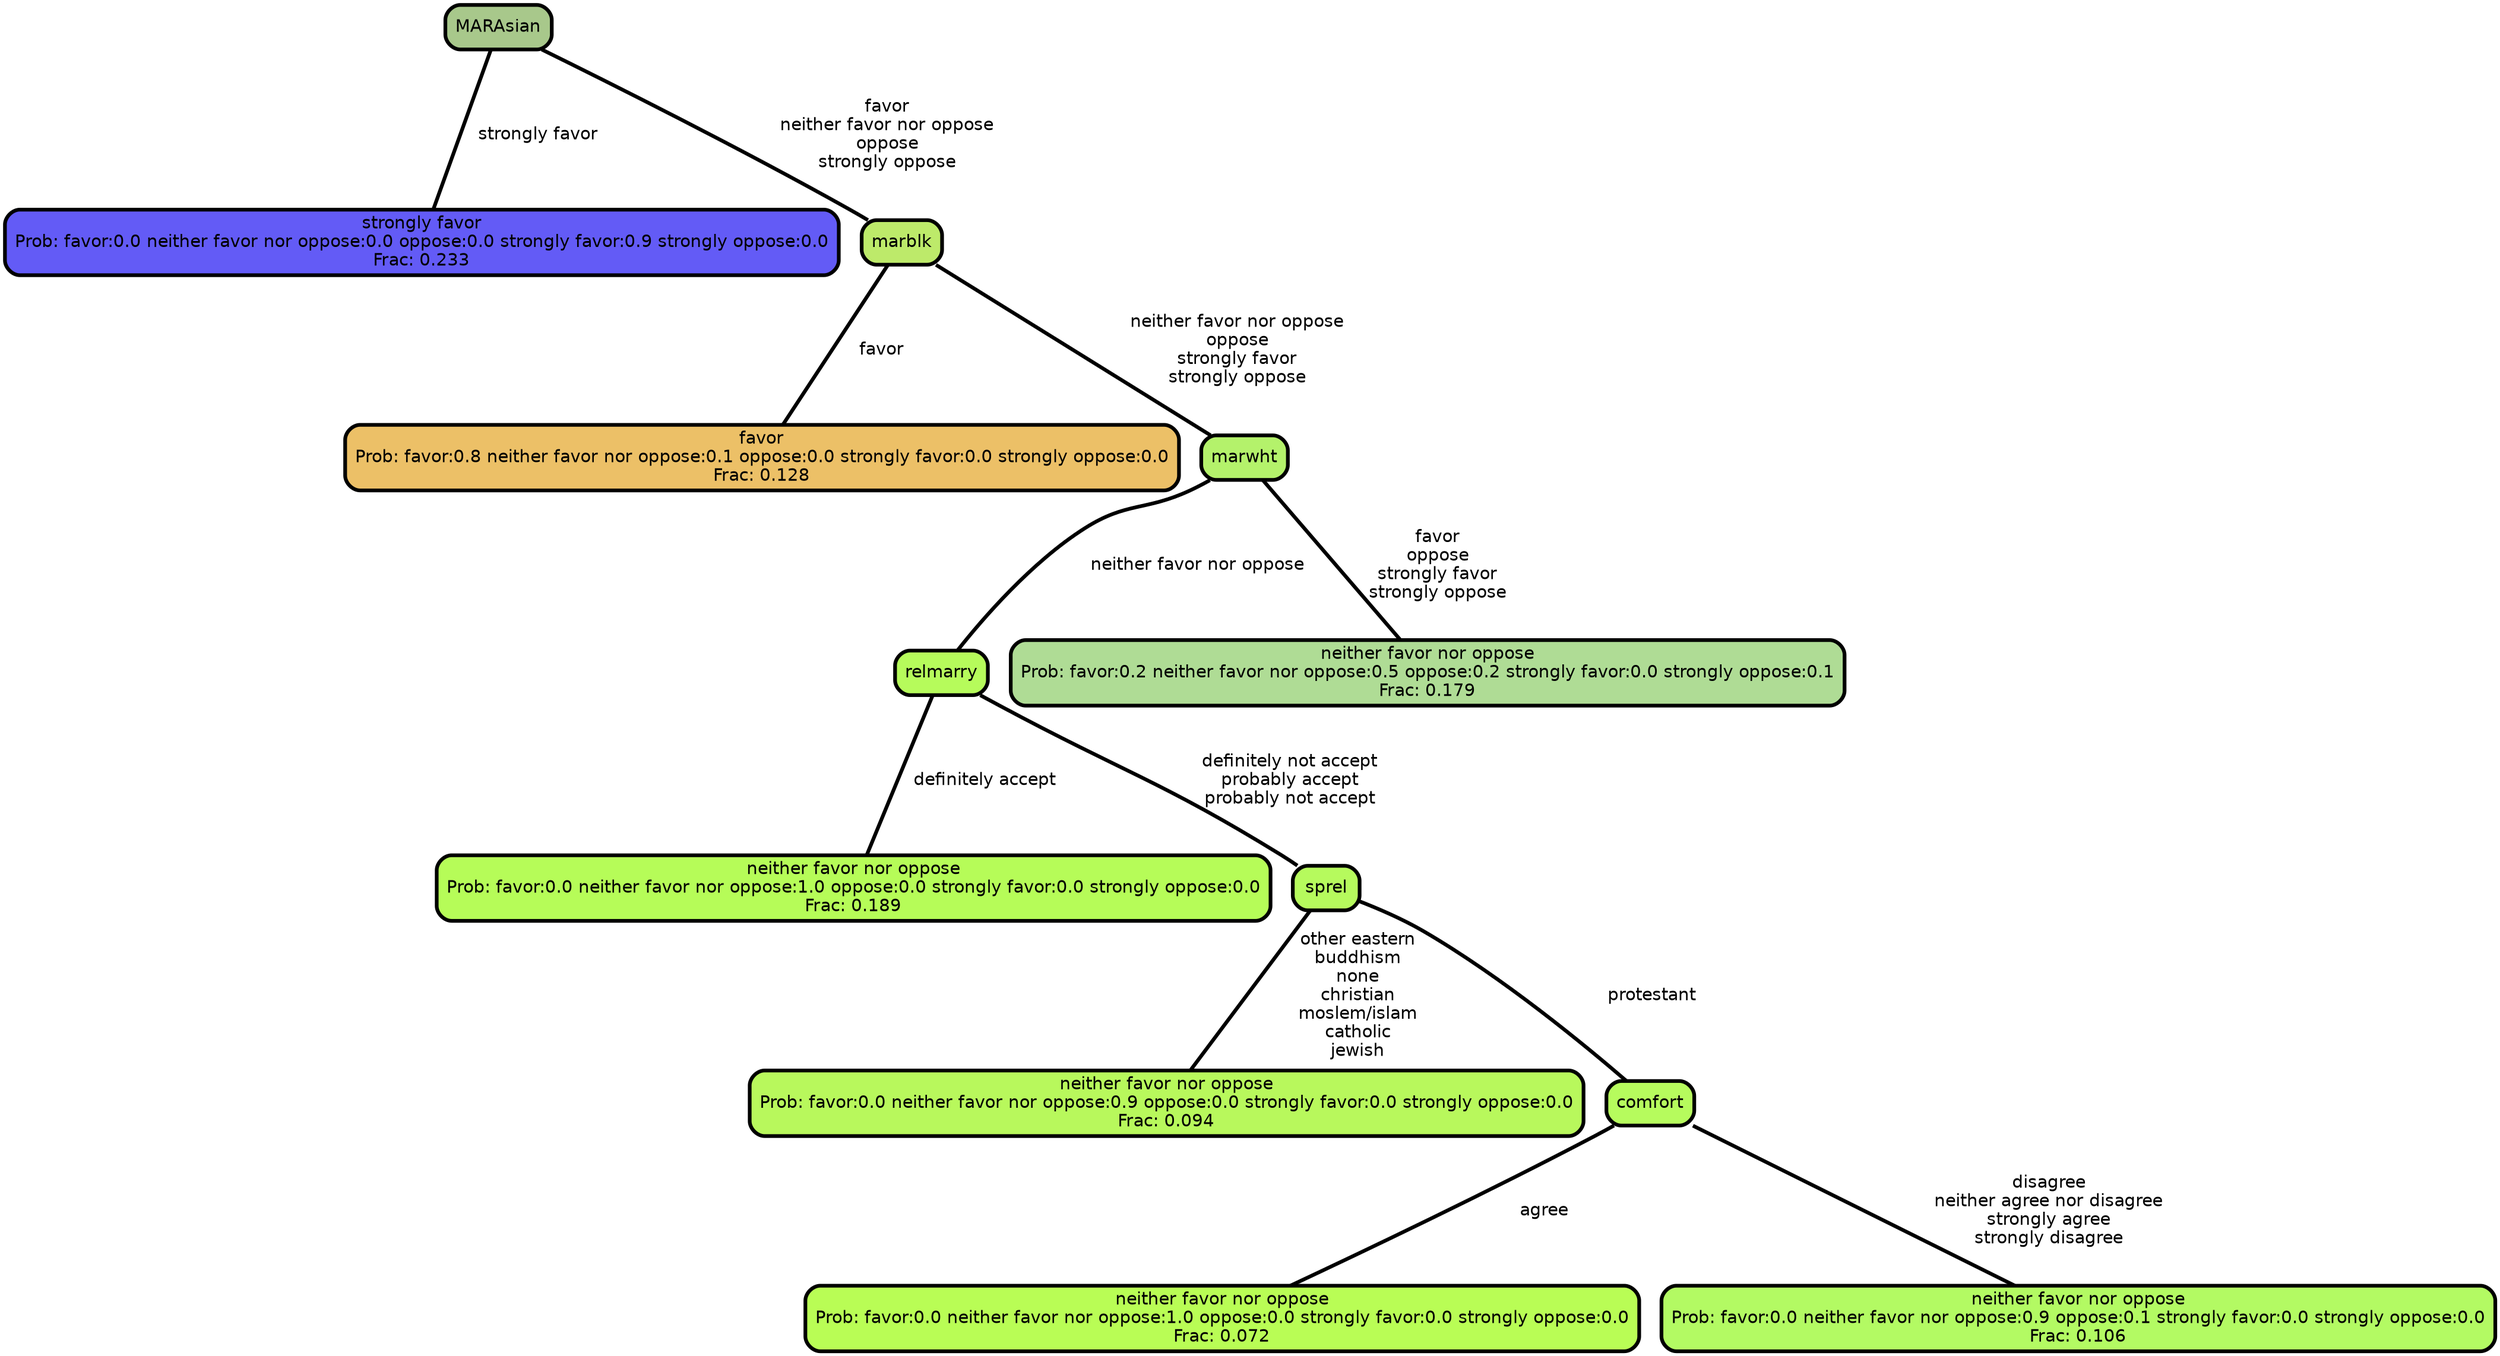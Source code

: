 graph Tree {
node [shape=box, style="filled, rounded",color="black",penwidth="3",fontcolor="black",                 fontname=helvetica] ;
graph [ranksep="0 equally", splines=straight,                 bgcolor=transparent, dpi=200] ;
edge [fontname=helvetica, color=black] ;
0 [label="strongly favor
Prob: favor:0.0 neither favor nor oppose:0.0 oppose:0.0 strongly favor:0.9 strongly oppose:0.0
Frac: 0.233", fillcolor="#635bf6"] ;
1 [label="MARAsian", fillcolor="#a8c88b"] ;
2 [label="favor
Prob: favor:0.8 neither favor nor oppose:0.1 oppose:0.0 strongly favor:0.0 strongly oppose:0.0
Frac: 0.128", fillcolor="#ecc067"] ;
3 [label="marblk", fillcolor="#bdea6a"] ;
4 [label="neither favor nor oppose
Prob: favor:0.0 neither favor nor oppose:1.0 oppose:0.0 strongly favor:0.0 strongly oppose:0.0
Frac: 0.189", fillcolor="#b6fc58"] ;
5 [label="relmarry", fillcolor="#b6fb5b"] ;
6 [label="neither favor nor oppose
Prob: favor:0.0 neither favor nor oppose:0.9 oppose:0.0 strongly favor:0.0 strongly oppose:0.0
Frac: 0.094", fillcolor="#b8f85c"] ;
7 [label="sprel", fillcolor="#b6fa5d"] ;
8 [label="neither favor nor oppose
Prob: favor:0.0 neither favor nor oppose:1.0 oppose:0.0 strongly favor:0.0 strongly oppose:0.0
Frac: 0.072", fillcolor="#b9fd55"] ;
9 [label="comfort", fillcolor="#b6fb5d"] ;
10 [label="neither favor nor oppose
Prob: favor:0.0 neither favor nor oppose:0.9 oppose:0.1 strongly favor:0.0 strongly oppose:0.0
Frac: 0.106", fillcolor="#b3fa63"] ;
11 [label="marwht", fillcolor="#b4f26b"] ;
12 [label="neither favor nor oppose
Prob: favor:0.2 neither favor nor oppose:0.5 oppose:0.2 strongly favor:0.0 strongly oppose:0.1
Frac: 0.179", fillcolor="#afdc95"] ;
1 -- 0 [label=" strongly favor",penwidth=3] ;
1 -- 3 [label=" favor\n neither favor nor oppose\n oppose\n strongly oppose",penwidth=3] ;
3 -- 2 [label=" favor",penwidth=3] ;
3 -- 11 [label=" neither favor nor oppose\n oppose\n strongly favor\n strongly oppose",penwidth=3] ;
5 -- 4 [label=" definitely accept",penwidth=3] ;
5 -- 7 [label=" definitely not accept\n probably accept\n probably not accept",penwidth=3] ;
7 -- 6 [label=" other eastern\n buddhism\n none\n christian\n moslem/islam\n catholic\n jewish",penwidth=3] ;
7 -- 9 [label=" protestant",penwidth=3] ;
9 -- 8 [label=" agree",penwidth=3] ;
9 -- 10 [label=" disagree\n neither agree nor disagree\n strongly agree\n strongly disagree",penwidth=3] ;
11 -- 5 [label=" neither favor nor oppose",penwidth=3] ;
11 -- 12 [label=" favor\n oppose\n strongly favor\n strongly oppose",penwidth=3] ;
{rank = same;}}